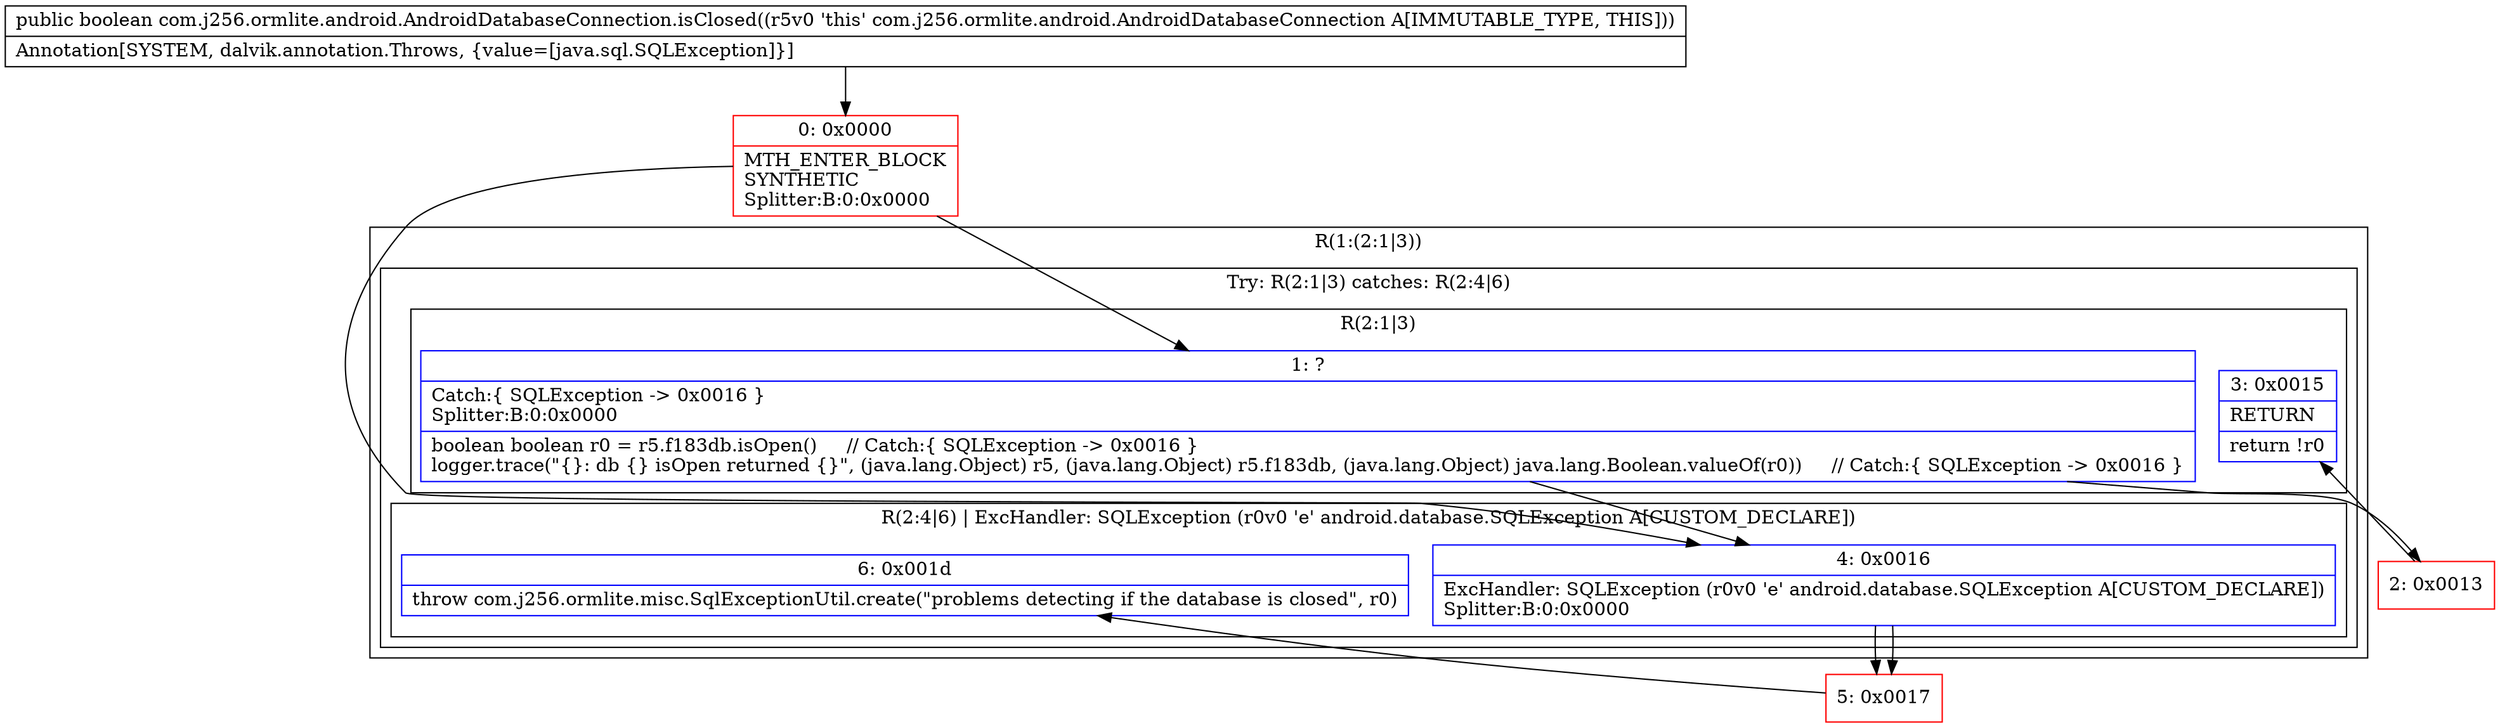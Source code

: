 digraph "CFG forcom.j256.ormlite.android.AndroidDatabaseConnection.isClosed()Z" {
subgraph cluster_Region_1623158558 {
label = "R(1:(2:1|3))";
node [shape=record,color=blue];
subgraph cluster_TryCatchRegion_1900223481 {
label = "Try: R(2:1|3) catches: R(2:4|6)";
node [shape=record,color=blue];
subgraph cluster_Region_698691957 {
label = "R(2:1|3)";
node [shape=record,color=blue];
Node_1 [shape=record,label="{1\:\ ?|Catch:\{ SQLException \-\> 0x0016 \}\lSplitter:B:0:0x0000\l|boolean boolean r0 = r5.f183db.isOpen()     \/\/ Catch:\{ SQLException \-\> 0x0016 \}\llogger.trace(\"\{\}: db \{\} isOpen returned \{\}\", (java.lang.Object) r5, (java.lang.Object) r5.f183db, (java.lang.Object) java.lang.Boolean.valueOf(r0))     \/\/ Catch:\{ SQLException \-\> 0x0016 \}\l}"];
Node_3 [shape=record,label="{3\:\ 0x0015|RETURN\l|return !r0\l}"];
}
subgraph cluster_Region_309706882 {
label = "R(2:4|6) | ExcHandler: SQLException (r0v0 'e' android.database.SQLException A[CUSTOM_DECLARE])\l";
node [shape=record,color=blue];
Node_4 [shape=record,label="{4\:\ 0x0016|ExcHandler: SQLException (r0v0 'e' android.database.SQLException A[CUSTOM_DECLARE])\lSplitter:B:0:0x0000\l}"];
Node_6 [shape=record,label="{6\:\ 0x001d|throw com.j256.ormlite.misc.SqlExceptionUtil.create(\"problems detecting if the database is closed\", r0)\l}"];
}
}
}
subgraph cluster_Region_309706882 {
label = "R(2:4|6) | ExcHandler: SQLException (r0v0 'e' android.database.SQLException A[CUSTOM_DECLARE])\l";
node [shape=record,color=blue];
Node_4 [shape=record,label="{4\:\ 0x0016|ExcHandler: SQLException (r0v0 'e' android.database.SQLException A[CUSTOM_DECLARE])\lSplitter:B:0:0x0000\l}"];
Node_6 [shape=record,label="{6\:\ 0x001d|throw com.j256.ormlite.misc.SqlExceptionUtil.create(\"problems detecting if the database is closed\", r0)\l}"];
}
Node_0 [shape=record,color=red,label="{0\:\ 0x0000|MTH_ENTER_BLOCK\lSYNTHETIC\lSplitter:B:0:0x0000\l}"];
Node_2 [shape=record,color=red,label="{2\:\ 0x0013}"];
Node_5 [shape=record,color=red,label="{5\:\ 0x0017}"];
MethodNode[shape=record,label="{public boolean com.j256.ormlite.android.AndroidDatabaseConnection.isClosed((r5v0 'this' com.j256.ormlite.android.AndroidDatabaseConnection A[IMMUTABLE_TYPE, THIS]))  | Annotation[SYSTEM, dalvik.annotation.Throws, \{value=[java.sql.SQLException]\}]\l}"];
MethodNode -> Node_0;
Node_1 -> Node_2;
Node_1 -> Node_4;
Node_4 -> Node_5;
Node_4 -> Node_5;
Node_0 -> Node_1;
Node_0 -> Node_4;
Node_2 -> Node_3;
Node_5 -> Node_6;
}

